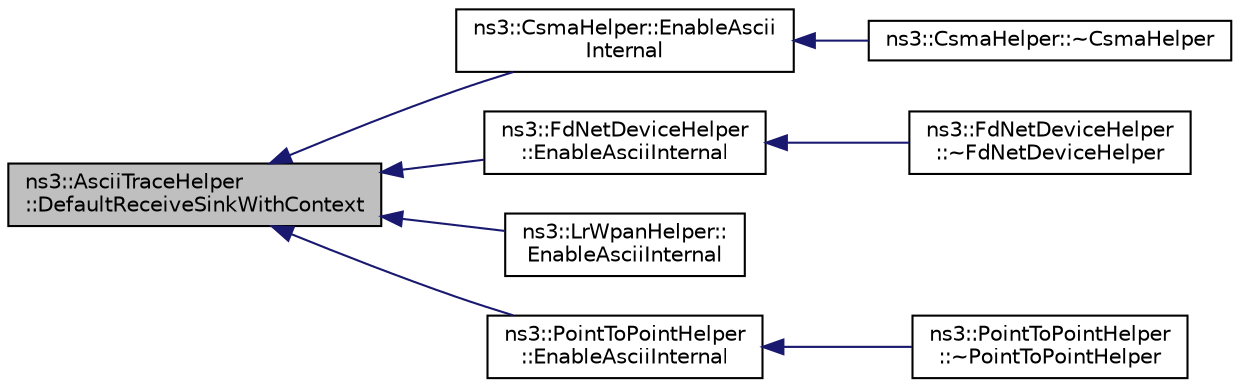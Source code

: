 digraph "ns3::AsciiTraceHelper::DefaultReceiveSinkWithContext"
{
  edge [fontname="Helvetica",fontsize="10",labelfontname="Helvetica",labelfontsize="10"];
  node [fontname="Helvetica",fontsize="10",shape=record];
  rankdir="LR";
  Node1 [label="ns3::AsciiTraceHelper\l::DefaultReceiveSinkWithContext",height=0.2,width=0.4,color="black", fillcolor="grey75", style="filled", fontcolor="black"];
  Node1 -> Node2 [dir="back",color="midnightblue",fontsize="10",style="solid"];
  Node2 [label="ns3::CsmaHelper::EnableAscii\lInternal",height=0.2,width=0.4,color="black", fillcolor="white", style="filled",URL="$d9/dbd/classns3_1_1CsmaHelper.html#af2eac110641882febd39247258efda54",tooltip="Enable ascii trace output on the indicated net device. "];
  Node2 -> Node3 [dir="back",color="midnightblue",fontsize="10",style="solid"];
  Node3 [label="ns3::CsmaHelper::~CsmaHelper",height=0.2,width=0.4,color="black", fillcolor="white", style="filled",URL="$d9/dbd/classns3_1_1CsmaHelper.html#a23c9e7b9cdf983cabc9a6783c340f49e"];
  Node1 -> Node4 [dir="back",color="midnightblue",fontsize="10",style="solid"];
  Node4 [label="ns3::FdNetDeviceHelper\l::EnableAsciiInternal",height=0.2,width=0.4,color="black", fillcolor="white", style="filled",URL="$d1/def/classns3_1_1FdNetDeviceHelper.html#ae302a206158bfda94ddea64b711854d2",tooltip="Enable ascii trace output on the indicated net device. "];
  Node4 -> Node5 [dir="back",color="midnightblue",fontsize="10",style="solid"];
  Node5 [label="ns3::FdNetDeviceHelper\l::~FdNetDeviceHelper",height=0.2,width=0.4,color="black", fillcolor="white", style="filled",URL="$d1/def/classns3_1_1FdNetDeviceHelper.html#a8018d2553649901a9f37ccc9ef3385e2"];
  Node1 -> Node6 [dir="back",color="midnightblue",fontsize="10",style="solid"];
  Node6 [label="ns3::LrWpanHelper::\lEnableAsciiInternal",height=0.2,width=0.4,color="black", fillcolor="white", style="filled",URL="$d7/de8/classns3_1_1LrWpanHelper.html#a0accf3ecc8c464cde332c92dca565c05",tooltip="Enable ascii trace output on the indicated net device. "];
  Node1 -> Node7 [dir="back",color="midnightblue",fontsize="10",style="solid"];
  Node7 [label="ns3::PointToPointHelper\l::EnableAsciiInternal",height=0.2,width=0.4,color="black", fillcolor="white", style="filled",URL="$d5/d0d/classns3_1_1PointToPointHelper.html#a500491e31095208060544b015d1112d5",tooltip="Enable ascii trace output on the indicated net device. "];
  Node7 -> Node8 [dir="back",color="midnightblue",fontsize="10",style="solid"];
  Node8 [label="ns3::PointToPointHelper\l::~PointToPointHelper",height=0.2,width=0.4,color="black", fillcolor="white", style="filled",URL="$d5/d0d/classns3_1_1PointToPointHelper.html#aaafd91a8b14a3af52e6d83b4c874462e"];
}
